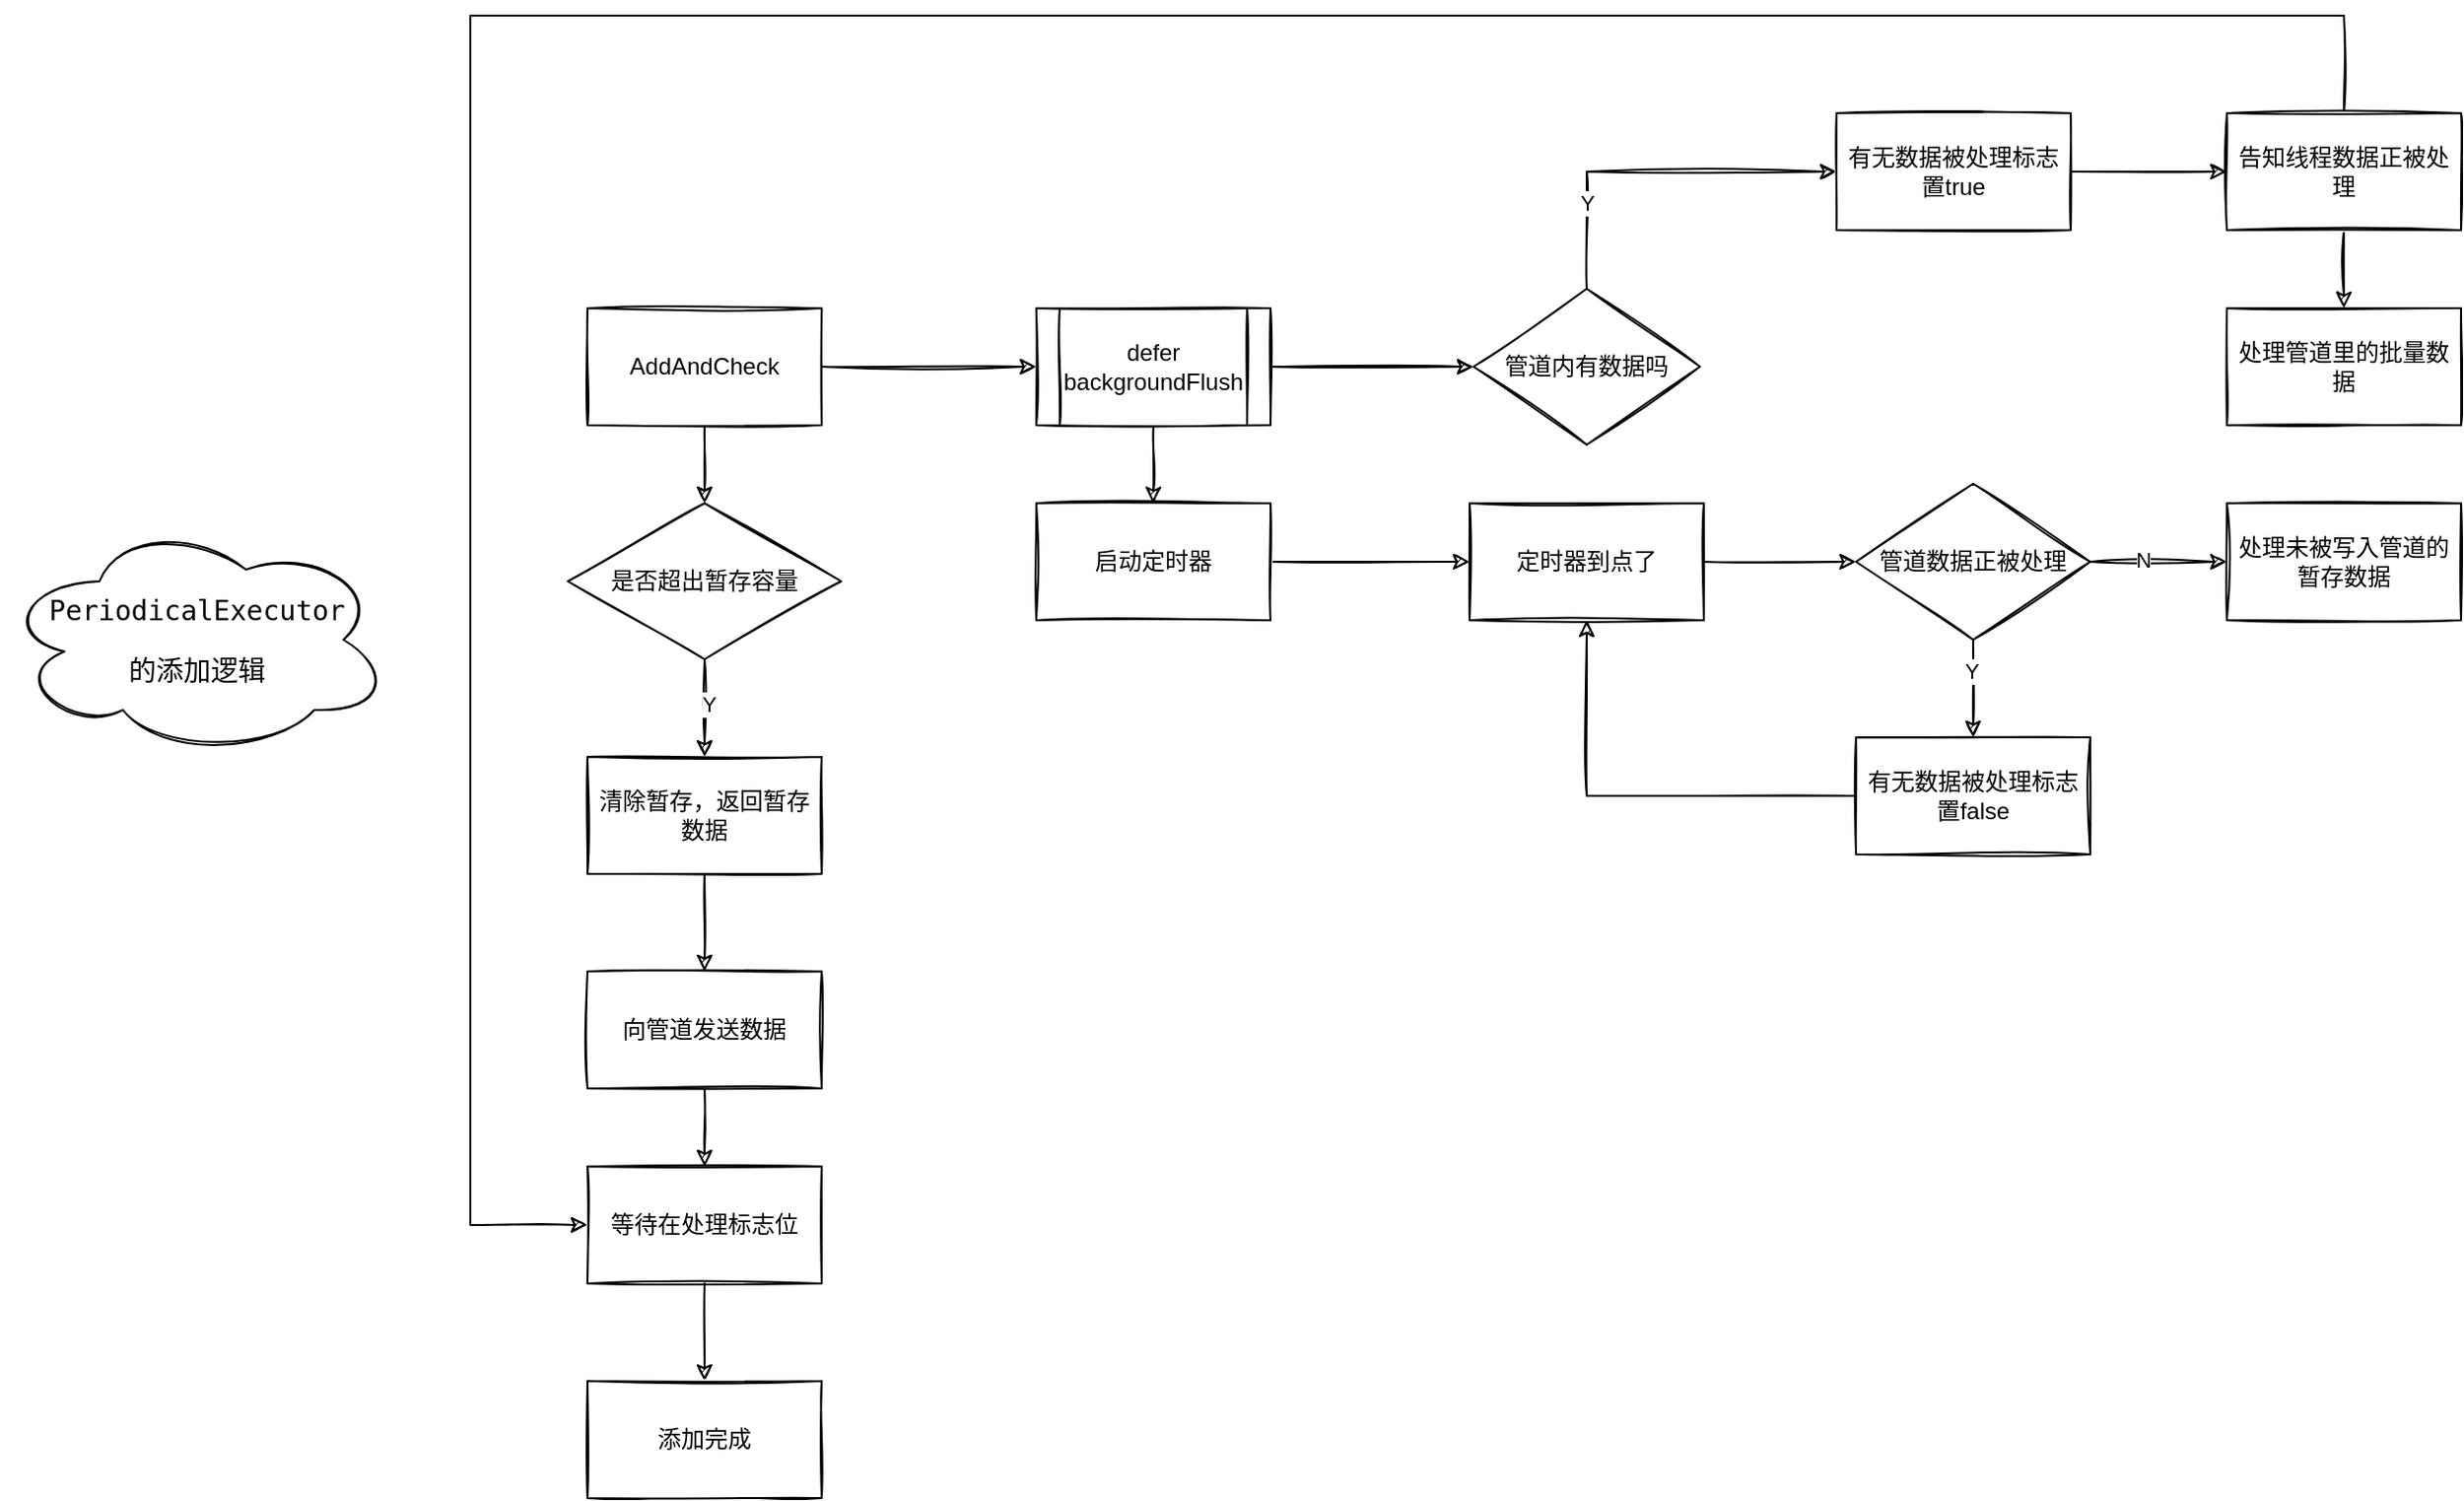 <mxfile version="20.0.3" type="github">
  <diagram id="ZpMublN2YRU761TCFFtB" name="Page-1">
    <mxGraphModel dx="2249" dy="762" grid="1" gridSize="10" guides="1" tooltips="1" connect="1" arrows="1" fold="1" page="1" pageScale="1" pageWidth="827" pageHeight="1169" math="0" shadow="0">
      <root>
        <mxCell id="0" />
        <mxCell id="1" parent="0" />
        <mxCell id="kYJwfCalQFdGCRfRStVY-6" style="edgeStyle=orthogonalEdgeStyle;rounded=0;sketch=1;orthogonalLoop=1;jettySize=auto;html=1;exitX=1;exitY=0.5;exitDx=0;exitDy=0;entryX=0;entryY=0.5;entryDx=0;entryDy=0;" edge="1" parent="1" source="kYJwfCalQFdGCRfRStVY-1" target="kYJwfCalQFdGCRfRStVY-5">
          <mxGeometry relative="1" as="geometry" />
        </mxCell>
        <mxCell id="kYJwfCalQFdGCRfRStVY-14" style="edgeStyle=orthogonalEdgeStyle;rounded=0;sketch=1;orthogonalLoop=1;jettySize=auto;html=1;exitX=0.5;exitY=1;exitDx=0;exitDy=0;entryX=0.5;entryY=0;entryDx=0;entryDy=0;" edge="1" parent="1" source="kYJwfCalQFdGCRfRStVY-1" target="kYJwfCalQFdGCRfRStVY-13">
          <mxGeometry relative="1" as="geometry" />
        </mxCell>
        <mxCell id="kYJwfCalQFdGCRfRStVY-1" value="defer backgroundFlush" style="shape=process;whiteSpace=wrap;html=1;backgroundOutline=1;sketch=1;" vertex="1" parent="1">
          <mxGeometry x="10" y="200" width="120" height="60" as="geometry" />
        </mxCell>
        <mxCell id="kYJwfCalQFdGCRfRStVY-8" style="edgeStyle=orthogonalEdgeStyle;rounded=0;sketch=1;orthogonalLoop=1;jettySize=auto;html=1;exitX=0.5;exitY=0;exitDx=0;exitDy=0;entryX=0;entryY=0.5;entryDx=0;entryDy=0;" edge="1" parent="1" source="kYJwfCalQFdGCRfRStVY-5" target="kYJwfCalQFdGCRfRStVY-7">
          <mxGeometry relative="1" as="geometry" />
        </mxCell>
        <mxCell id="kYJwfCalQFdGCRfRStVY-9" value="Y" style="edgeLabel;html=1;align=center;verticalAlign=middle;resizable=0;points=[];" vertex="1" connectable="0" parent="kYJwfCalQFdGCRfRStVY-8">
          <mxGeometry x="-0.524" relative="1" as="geometry">
            <mxPoint as="offset" />
          </mxGeometry>
        </mxCell>
        <mxCell id="kYJwfCalQFdGCRfRStVY-5" value="管道内有数据吗" style="rhombus;whiteSpace=wrap;html=1;sketch=1;" vertex="1" parent="1">
          <mxGeometry x="234" y="190" width="116" height="80" as="geometry" />
        </mxCell>
        <mxCell id="kYJwfCalQFdGCRfRStVY-25" value="" style="edgeStyle=orthogonalEdgeStyle;rounded=0;sketch=1;orthogonalLoop=1;jettySize=auto;html=1;" edge="1" parent="1" source="kYJwfCalQFdGCRfRStVY-7" target="kYJwfCalQFdGCRfRStVY-23">
          <mxGeometry relative="1" as="geometry" />
        </mxCell>
        <mxCell id="kYJwfCalQFdGCRfRStVY-7" value="有无数据被处理标志置true" style="rounded=0;whiteSpace=wrap;html=1;sketch=1;" vertex="1" parent="1">
          <mxGeometry x="420" y="100" width="120" height="60" as="geometry" />
        </mxCell>
        <mxCell id="kYJwfCalQFdGCRfRStVY-18" style="edgeStyle=orthogonalEdgeStyle;rounded=0;sketch=1;orthogonalLoop=1;jettySize=auto;html=1;exitX=1;exitY=0.5;exitDx=0;exitDy=0;entryX=0;entryY=0.5;entryDx=0;entryDy=0;" edge="1" parent="1" source="kYJwfCalQFdGCRfRStVY-10" target="kYJwfCalQFdGCRfRStVY-12">
          <mxGeometry relative="1" as="geometry" />
        </mxCell>
        <mxCell id="kYJwfCalQFdGCRfRStVY-10" value="定时器到点了" style="rounded=0;whiteSpace=wrap;html=1;sketch=1;" vertex="1" parent="1">
          <mxGeometry x="232" y="300" width="120" height="60" as="geometry" />
        </mxCell>
        <mxCell id="kYJwfCalQFdGCRfRStVY-20" style="edgeStyle=orthogonalEdgeStyle;rounded=0;sketch=1;orthogonalLoop=1;jettySize=auto;html=1;exitX=0.5;exitY=1;exitDx=0;exitDy=0;" edge="1" parent="1" source="kYJwfCalQFdGCRfRStVY-12" target="kYJwfCalQFdGCRfRStVY-19">
          <mxGeometry relative="1" as="geometry" />
        </mxCell>
        <mxCell id="kYJwfCalQFdGCRfRStVY-22" value="Y" style="edgeLabel;html=1;align=center;verticalAlign=middle;resizable=0;points=[];" vertex="1" connectable="0" parent="kYJwfCalQFdGCRfRStVY-20">
          <mxGeometry x="-0.385" y="-1" relative="1" as="geometry">
            <mxPoint as="offset" />
          </mxGeometry>
        </mxCell>
        <mxCell id="kYJwfCalQFdGCRfRStVY-27" style="edgeStyle=orthogonalEdgeStyle;rounded=0;sketch=1;orthogonalLoop=1;jettySize=auto;html=1;exitX=1;exitY=0.5;exitDx=0;exitDy=0;" edge="1" parent="1" source="kYJwfCalQFdGCRfRStVY-12" target="kYJwfCalQFdGCRfRStVY-26">
          <mxGeometry relative="1" as="geometry" />
        </mxCell>
        <mxCell id="kYJwfCalQFdGCRfRStVY-28" value="N" style="edgeLabel;html=1;align=center;verticalAlign=middle;resizable=0;points=[];" vertex="1" connectable="0" parent="kYJwfCalQFdGCRfRStVY-27">
          <mxGeometry x="-0.25" y="1" relative="1" as="geometry">
            <mxPoint as="offset" />
          </mxGeometry>
        </mxCell>
        <mxCell id="kYJwfCalQFdGCRfRStVY-12" value="管道数据正被处理" style="rhombus;whiteSpace=wrap;html=1;sketch=1;" vertex="1" parent="1">
          <mxGeometry x="430" y="290" width="120" height="80" as="geometry" />
        </mxCell>
        <mxCell id="kYJwfCalQFdGCRfRStVY-15" style="edgeStyle=orthogonalEdgeStyle;rounded=0;sketch=1;orthogonalLoop=1;jettySize=auto;html=1;exitX=1;exitY=0.5;exitDx=0;exitDy=0;" edge="1" parent="1" source="kYJwfCalQFdGCRfRStVY-13" target="kYJwfCalQFdGCRfRStVY-10">
          <mxGeometry relative="1" as="geometry" />
        </mxCell>
        <mxCell id="kYJwfCalQFdGCRfRStVY-13" value="启动定时器" style="rounded=0;whiteSpace=wrap;html=1;sketch=1;" vertex="1" parent="1">
          <mxGeometry x="10" y="300" width="120" height="60" as="geometry" />
        </mxCell>
        <mxCell id="kYJwfCalQFdGCRfRStVY-21" style="edgeStyle=orthogonalEdgeStyle;rounded=0;sketch=1;orthogonalLoop=1;jettySize=auto;html=1;exitX=0;exitY=0.5;exitDx=0;exitDy=0;entryX=0.5;entryY=1;entryDx=0;entryDy=0;" edge="1" parent="1" source="kYJwfCalQFdGCRfRStVY-19" target="kYJwfCalQFdGCRfRStVY-10">
          <mxGeometry relative="1" as="geometry" />
        </mxCell>
        <mxCell id="kYJwfCalQFdGCRfRStVY-19" value="有无数据被处理标志置false" style="rounded=0;whiteSpace=wrap;html=1;sketch=1;" vertex="1" parent="1">
          <mxGeometry x="430" y="420" width="120" height="60" as="geometry" />
        </mxCell>
        <mxCell id="kYJwfCalQFdGCRfRStVY-42" style="edgeStyle=orthogonalEdgeStyle;rounded=0;sketch=1;orthogonalLoop=1;jettySize=auto;html=1;exitX=0.5;exitY=1;exitDx=0;exitDy=0;entryX=0.5;entryY=0;entryDx=0;entryDy=0;" edge="1" parent="1" source="kYJwfCalQFdGCRfRStVY-23" target="kYJwfCalQFdGCRfRStVY-41">
          <mxGeometry relative="1" as="geometry" />
        </mxCell>
        <mxCell id="kYJwfCalQFdGCRfRStVY-43" style="edgeStyle=orthogonalEdgeStyle;rounded=0;sketch=1;orthogonalLoop=1;jettySize=auto;html=1;entryX=0;entryY=0.5;entryDx=0;entryDy=0;" edge="1" parent="1" source="kYJwfCalQFdGCRfRStVY-23" target="kYJwfCalQFdGCRfRStVY-39">
          <mxGeometry relative="1" as="geometry">
            <Array as="points">
              <mxPoint x="680" y="50" />
              <mxPoint x="-280" y="50" />
              <mxPoint x="-280" y="670" />
            </Array>
          </mxGeometry>
        </mxCell>
        <mxCell id="kYJwfCalQFdGCRfRStVY-23" value="告知线程数据正被处理" style="rounded=0;whiteSpace=wrap;html=1;sketch=1;" vertex="1" parent="1">
          <mxGeometry x="620" y="100" width="120" height="60" as="geometry" />
        </mxCell>
        <mxCell id="kYJwfCalQFdGCRfRStVY-26" value="处理未被写入管道的暂存数据" style="rounded=0;whiteSpace=wrap;html=1;sketch=1;" vertex="1" parent="1">
          <mxGeometry x="620" y="300" width="120" height="60" as="geometry" />
        </mxCell>
        <mxCell id="kYJwfCalQFdGCRfRStVY-31" style="edgeStyle=orthogonalEdgeStyle;rounded=0;sketch=1;orthogonalLoop=1;jettySize=auto;html=1;exitX=0.5;exitY=1;exitDx=0;exitDy=0;entryX=0.5;entryY=0;entryDx=0;entryDy=0;" edge="1" parent="1" source="kYJwfCalQFdGCRfRStVY-29" target="kYJwfCalQFdGCRfRStVY-30">
          <mxGeometry relative="1" as="geometry" />
        </mxCell>
        <mxCell id="kYJwfCalQFdGCRfRStVY-35" style="edgeStyle=orthogonalEdgeStyle;rounded=0;sketch=1;orthogonalLoop=1;jettySize=auto;html=1;exitX=1;exitY=0.5;exitDx=0;exitDy=0;entryX=0;entryY=0.5;entryDx=0;entryDy=0;" edge="1" parent="1" source="kYJwfCalQFdGCRfRStVY-29" target="kYJwfCalQFdGCRfRStVY-1">
          <mxGeometry relative="1" as="geometry" />
        </mxCell>
        <mxCell id="kYJwfCalQFdGCRfRStVY-29" value="AddAndCheck" style="rounded=0;whiteSpace=wrap;html=1;sketch=1;" vertex="1" parent="1">
          <mxGeometry x="-220" y="200" width="120" height="60" as="geometry" />
        </mxCell>
        <mxCell id="kYJwfCalQFdGCRfRStVY-33" style="edgeStyle=orthogonalEdgeStyle;rounded=0;sketch=1;orthogonalLoop=1;jettySize=auto;html=1;exitX=0.5;exitY=1;exitDx=0;exitDy=0;entryX=0.5;entryY=0;entryDx=0;entryDy=0;" edge="1" parent="1" source="kYJwfCalQFdGCRfRStVY-30" target="kYJwfCalQFdGCRfRStVY-32">
          <mxGeometry relative="1" as="geometry" />
        </mxCell>
        <mxCell id="kYJwfCalQFdGCRfRStVY-34" value="Y" style="edgeLabel;html=1;align=center;verticalAlign=middle;resizable=0;points=[];" vertex="1" connectable="0" parent="kYJwfCalQFdGCRfRStVY-33">
          <mxGeometry x="-0.097" y="2" relative="1" as="geometry">
            <mxPoint as="offset" />
          </mxGeometry>
        </mxCell>
        <mxCell id="kYJwfCalQFdGCRfRStVY-30" value="是否超出暂存容量" style="rhombus;whiteSpace=wrap;html=1;sketch=1;" vertex="1" parent="1">
          <mxGeometry x="-230" y="300" width="140" height="80" as="geometry" />
        </mxCell>
        <mxCell id="kYJwfCalQFdGCRfRStVY-38" style="edgeStyle=orthogonalEdgeStyle;rounded=0;sketch=1;orthogonalLoop=1;jettySize=auto;html=1;exitX=0.5;exitY=1;exitDx=0;exitDy=0;entryX=0.5;entryY=0;entryDx=0;entryDy=0;" edge="1" parent="1" source="kYJwfCalQFdGCRfRStVY-32" target="kYJwfCalQFdGCRfRStVY-37">
          <mxGeometry relative="1" as="geometry" />
        </mxCell>
        <mxCell id="kYJwfCalQFdGCRfRStVY-32" value="清除暂存，返回暂存数据" style="rounded=0;whiteSpace=wrap;html=1;sketch=1;" vertex="1" parent="1">
          <mxGeometry x="-220" y="430" width="120" height="60" as="geometry" />
        </mxCell>
        <mxCell id="kYJwfCalQFdGCRfRStVY-40" style="edgeStyle=orthogonalEdgeStyle;rounded=0;sketch=1;orthogonalLoop=1;jettySize=auto;html=1;exitX=0.5;exitY=1;exitDx=0;exitDy=0;entryX=0.5;entryY=0;entryDx=0;entryDy=0;" edge="1" parent="1" source="kYJwfCalQFdGCRfRStVY-37" target="kYJwfCalQFdGCRfRStVY-39">
          <mxGeometry relative="1" as="geometry" />
        </mxCell>
        <mxCell id="kYJwfCalQFdGCRfRStVY-37" value="向管道发送数据" style="rounded=0;whiteSpace=wrap;html=1;sketch=1;" vertex="1" parent="1">
          <mxGeometry x="-220" y="540" width="120" height="60" as="geometry" />
        </mxCell>
        <mxCell id="kYJwfCalQFdGCRfRStVY-45" style="edgeStyle=orthogonalEdgeStyle;rounded=0;sketch=1;orthogonalLoop=1;jettySize=auto;html=1;exitX=0.5;exitY=1;exitDx=0;exitDy=0;entryX=0.5;entryY=0;entryDx=0;entryDy=0;" edge="1" parent="1" source="kYJwfCalQFdGCRfRStVY-39" target="kYJwfCalQFdGCRfRStVY-44">
          <mxGeometry relative="1" as="geometry" />
        </mxCell>
        <mxCell id="kYJwfCalQFdGCRfRStVY-39" value="等待在处理标志位" style="rounded=0;whiteSpace=wrap;html=1;sketch=1;" vertex="1" parent="1">
          <mxGeometry x="-220" y="640" width="120" height="60" as="geometry" />
        </mxCell>
        <mxCell id="kYJwfCalQFdGCRfRStVY-41" value="处理管道里的批量数据" style="rounded=0;whiteSpace=wrap;html=1;sketch=1;" vertex="1" parent="1">
          <mxGeometry x="620" y="200" width="120" height="60" as="geometry" />
        </mxCell>
        <mxCell id="kYJwfCalQFdGCRfRStVY-44" value="添加完成" style="rounded=0;whiteSpace=wrap;html=1;sketch=1;" vertex="1" parent="1">
          <mxGeometry x="-220" y="750" width="120" height="60" as="geometry" />
        </mxCell>
        <mxCell id="kYJwfCalQFdGCRfRStVY-46" value="&lt;p style=&quot;font-family: &amp;quot;Source Code Pro&amp;quot;, monospace; font-size: 10.5pt;&quot;&gt;PeriodicalExecutor&lt;/p&gt;&lt;p style=&quot;font-family: &amp;quot;Source Code Pro&amp;quot;, monospace; font-size: 10.5pt;&quot;&gt;的添加逻辑&lt;/p&gt;" style="ellipse;shape=cloud;whiteSpace=wrap;html=1;sketch=1;" vertex="1" parent="1">
          <mxGeometry x="-520" y="310" width="200" height="120" as="geometry" />
        </mxCell>
      </root>
    </mxGraphModel>
  </diagram>
</mxfile>
